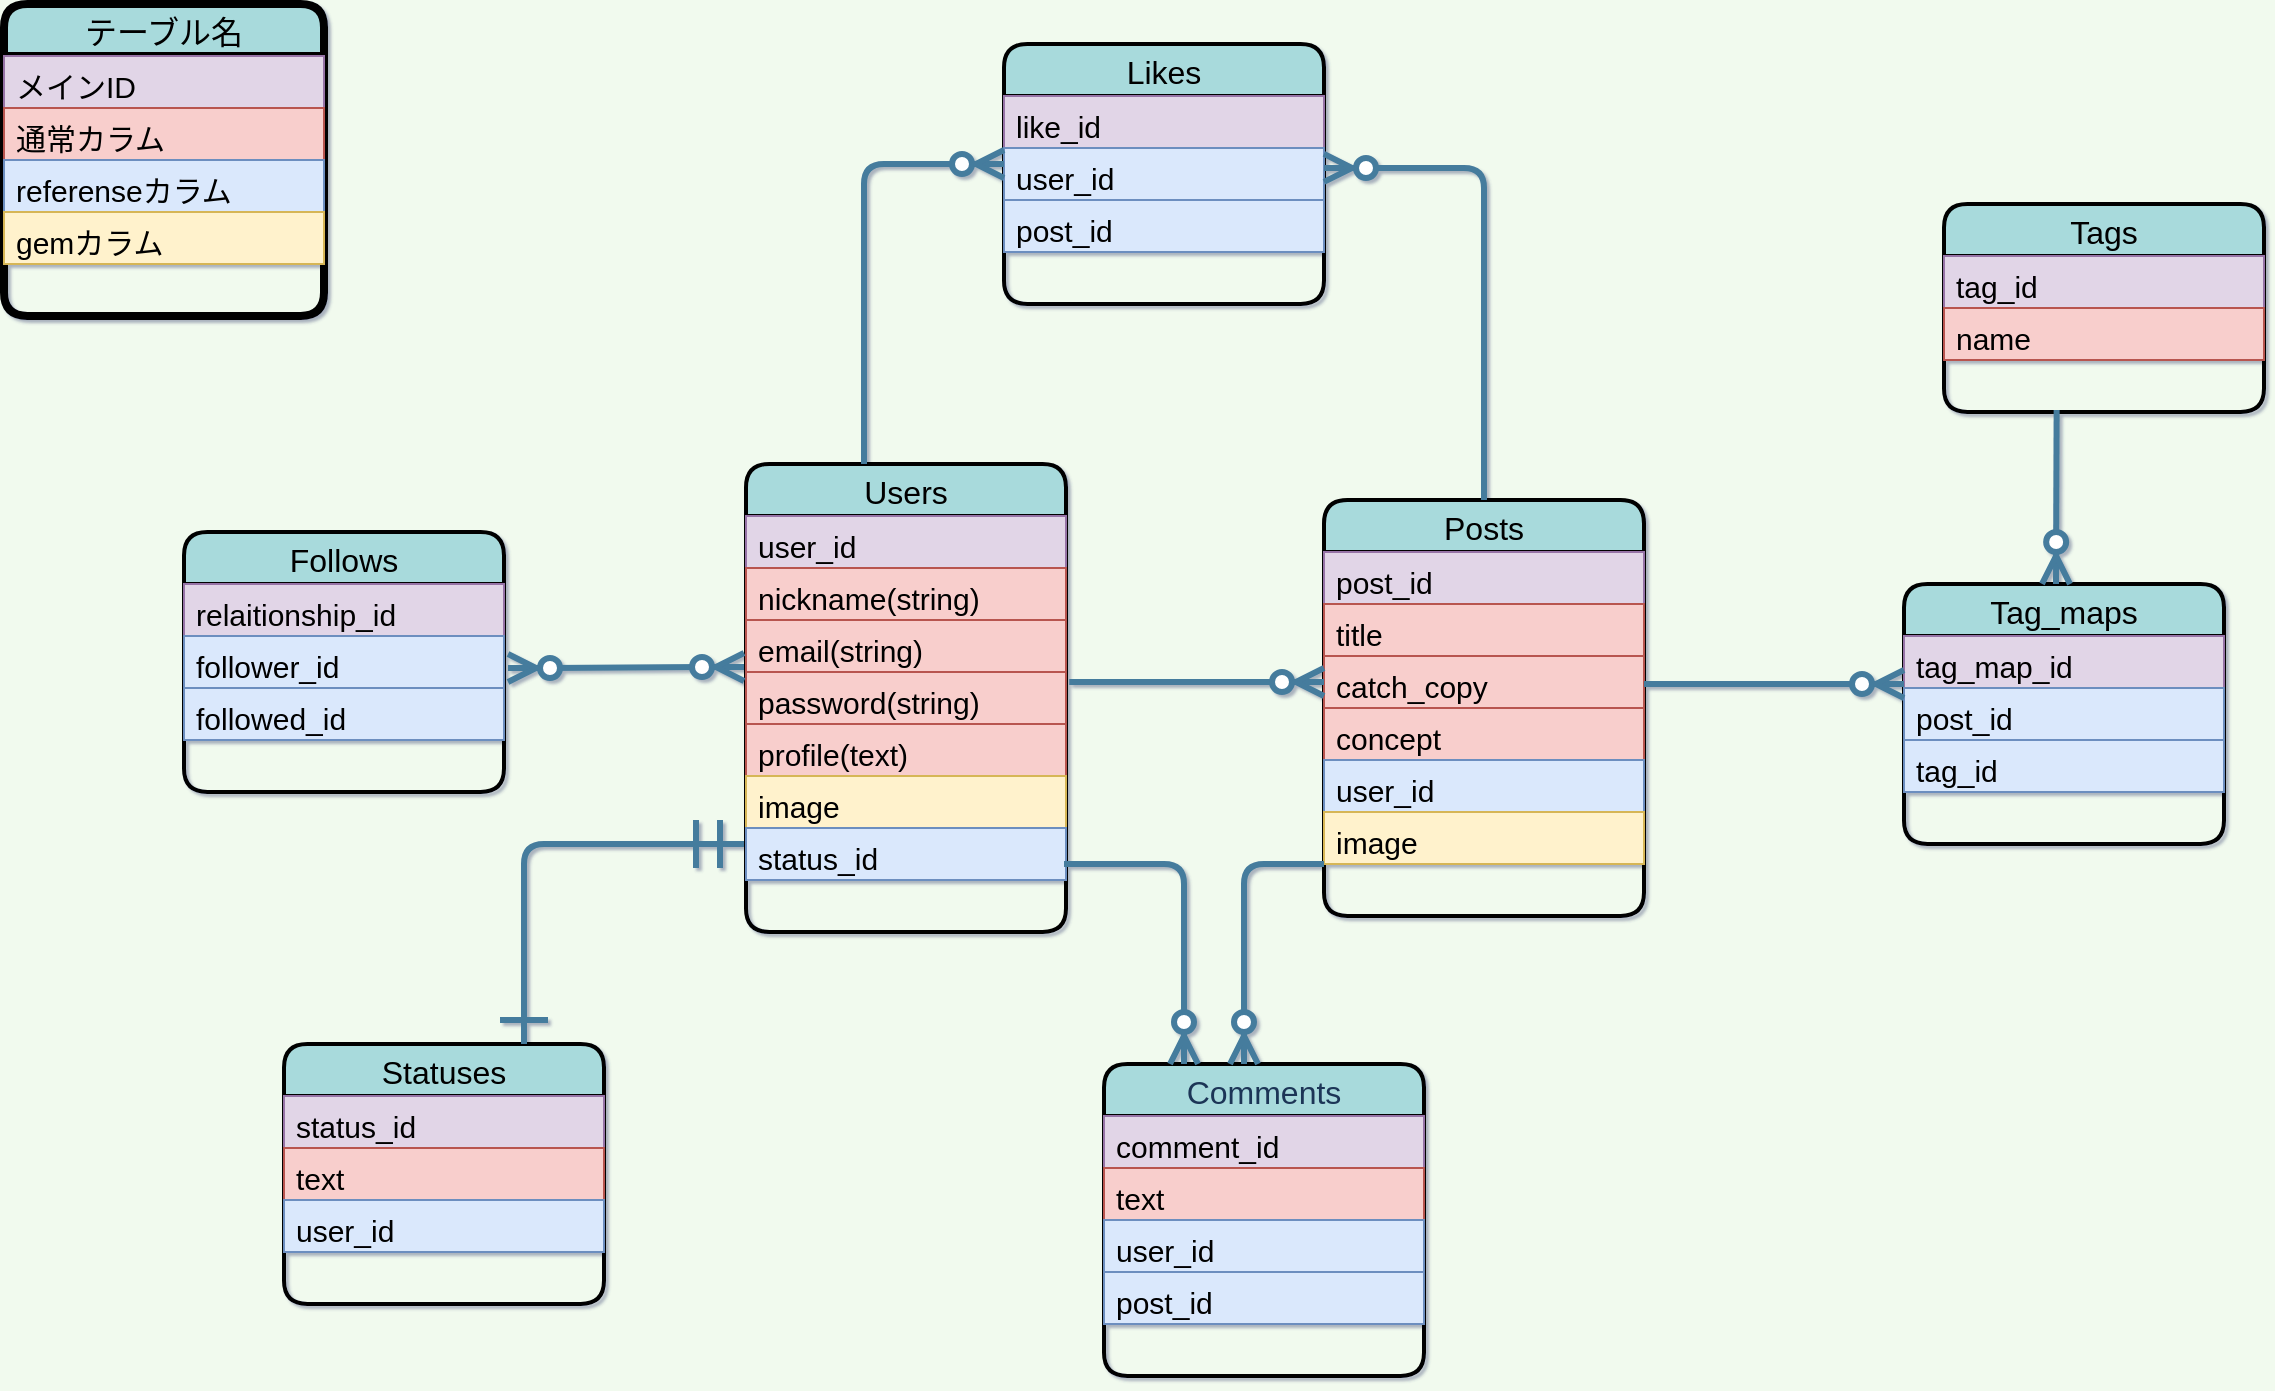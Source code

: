 <mxfile>
    <diagram id="H3uX23atY3ycE6rJ0-D_" name="Page-1">
        <mxGraphModel dx="1253" dy="907" grid="1" gridSize="10" guides="1" tooltips="1" connect="1" arrows="0" fold="1" page="1" pageScale="1" pageWidth="1200" pageHeight="800" background="#F1FAEE" math="0" shadow="1">
            <root>
                <mxCell id="0"/>
                <mxCell id="1" parent="0"/>
                <mxCell id="ZjW3DTVX6LmB8F-jiXN5-67" value="Users" style="swimlane;fontStyle=0;childLayout=stackLayout;horizontal=1;startSize=26;horizontalStack=0;resizeParent=1;resizeParentMax=0;resizeLast=0;collapsible=1;marginBottom=0;rounded=1;shadow=0;dashed=0;sketch=0;fontSize=16;strokeWidth=2;fillColor=#A8DADC;fontColor=#000000;strokeColor=#000000;" parent="1" vertex="1">
                    <mxGeometry x="381" y="240" width="160" height="234" as="geometry"/>
                </mxCell>
                <mxCell id="ZjW3DTVX6LmB8F-jiXN5-68" value="user_id" style="text;strokeColor=#9673a6;fillColor=#e1d5e7;align=left;verticalAlign=top;spacingLeft=4;spacingRight=4;overflow=hidden;rotatable=0;points=[[0,0.5],[1,0.5]];portConstraint=eastwest;fontColor=#000000;fontSize=15;" parent="ZjW3DTVX6LmB8F-jiXN5-67" vertex="1">
                    <mxGeometry y="26" width="160" height="26" as="geometry"/>
                </mxCell>
                <mxCell id="ZjW3DTVX6LmB8F-jiXN5-146" value="nickname(string)" style="text;strokeColor=#b85450;fillColor=#f8cecc;align=left;verticalAlign=top;spacingLeft=4;spacingRight=4;overflow=hidden;rotatable=0;points=[[0,0.5],[1,0.5]];portConstraint=eastwest;fontColor=#000000;fontSize=15;" parent="ZjW3DTVX6LmB8F-jiXN5-67" vertex="1">
                    <mxGeometry y="52" width="160" height="26" as="geometry"/>
                </mxCell>
                <mxCell id="ZjW3DTVX6LmB8F-jiXN5-135" value="email(string)" style="text;strokeColor=#b85450;fillColor=#f8cecc;align=left;verticalAlign=top;spacingLeft=4;spacingRight=4;overflow=hidden;rotatable=0;points=[[0,0.5],[1,0.5]];portConstraint=eastwest;fontColor=#000000;fontSize=15;" parent="ZjW3DTVX6LmB8F-jiXN5-67" vertex="1">
                    <mxGeometry y="78" width="160" height="26" as="geometry"/>
                </mxCell>
                <mxCell id="ZjW3DTVX6LmB8F-jiXN5-145" value="password(string)" style="text;strokeColor=#b85450;fillColor=#f8cecc;align=left;verticalAlign=top;spacingLeft=4;spacingRight=4;overflow=hidden;rotatable=0;points=[[0,0.5],[1,0.5]];portConstraint=eastwest;fontColor=#000000;fontSize=15;" parent="ZjW3DTVX6LmB8F-jiXN5-67" vertex="1">
                    <mxGeometry y="104" width="160" height="26" as="geometry"/>
                </mxCell>
                <mxCell id="ZjW3DTVX6LmB8F-jiXN5-147" value="profile(text)" style="text;strokeColor=#b85450;fillColor=#f8cecc;align=left;verticalAlign=top;spacingLeft=4;spacingRight=4;overflow=hidden;rotatable=0;points=[[0,0.5],[1,0.5]];portConstraint=eastwest;fontColor=#000000;fontSize=15;" parent="ZjW3DTVX6LmB8F-jiXN5-67" vertex="1">
                    <mxGeometry y="130" width="160" height="26" as="geometry"/>
                </mxCell>
                <mxCell id="ZjW3DTVX6LmB8F-jiXN5-150" value="image" style="text;strokeColor=#d6b656;fillColor=#fff2cc;align=left;verticalAlign=top;spacingLeft=4;spacingRight=4;overflow=hidden;rotatable=0;points=[[0,0.5],[1,0.5]];portConstraint=eastwest;fontColor=#000000;fontSize=15;" parent="ZjW3DTVX6LmB8F-jiXN5-67" vertex="1">
                    <mxGeometry y="156" width="160" height="26" as="geometry"/>
                </mxCell>
                <mxCell id="ZjW3DTVX6LmB8F-jiXN5-164" value="status_id" style="text;strokeColor=#6c8ebf;fillColor=#dae8fc;align=left;verticalAlign=top;spacingLeft=4;spacingRight=4;overflow=hidden;rotatable=0;points=[[0,0.5],[1,0.5]];portConstraint=eastwest;fontColor=#000000;fontSize=15;" parent="ZjW3DTVX6LmB8F-jiXN5-67" vertex="1">
                    <mxGeometry y="182" width="160" height="26" as="geometry"/>
                </mxCell>
                <mxCell id="ZjW3DTVX6LmB8F-jiXN5-81" value="  " style="text;align=left;verticalAlign=top;spacingLeft=4;spacingRight=4;overflow=hidden;rotatable=0;points=[[0,0.5],[1,0.5]];portConstraint=eastwest;fontColor=#000000;fontSize=15;" parent="ZjW3DTVX6LmB8F-jiXN5-67" vertex="1">
                    <mxGeometry y="208" width="160" height="26" as="geometry"/>
                </mxCell>
                <mxCell id="ZjW3DTVX6LmB8F-jiXN5-82" value="Posts" style="swimlane;fontStyle=0;childLayout=stackLayout;horizontal=1;startSize=26;horizontalStack=0;resizeParent=1;resizeParentMax=0;resizeLast=0;collapsible=1;marginBottom=0;rounded=1;shadow=0;dashed=0;sketch=0;fontSize=16;strokeWidth=2;fillColor=#A8DADC;fontColor=#000000;strokeColor=#000000;" parent="1" vertex="1">
                    <mxGeometry x="670" y="258" width="160" height="208" as="geometry"/>
                </mxCell>
                <mxCell id="ZjW3DTVX6LmB8F-jiXN5-83" value="post_id" style="text;strokeColor=#9673a6;fillColor=#e1d5e7;align=left;verticalAlign=top;spacingLeft=4;spacingRight=4;overflow=hidden;rotatable=0;points=[[0,0.5],[1,0.5]];portConstraint=eastwest;fontColor=#000000;fontSize=15;" parent="ZjW3DTVX6LmB8F-jiXN5-82" vertex="1">
                    <mxGeometry y="26" width="160" height="26" as="geometry"/>
                </mxCell>
                <mxCell id="ZjW3DTVX6LmB8F-jiXN5-136" value="title" style="text;strokeColor=#b85450;fillColor=#f8cecc;align=left;verticalAlign=top;spacingLeft=4;spacingRight=4;overflow=hidden;rotatable=0;points=[[0,0.5],[1,0.5]];portConstraint=eastwest;fontColor=#000000;fontSize=15;" parent="ZjW3DTVX6LmB8F-jiXN5-82" vertex="1">
                    <mxGeometry y="52" width="160" height="26" as="geometry"/>
                </mxCell>
                <mxCell id="ZjW3DTVX6LmB8F-jiXN5-148" value="catch_copy" style="text;strokeColor=#b85450;fillColor=#f8cecc;align=left;verticalAlign=top;spacingLeft=4;spacingRight=4;overflow=hidden;rotatable=0;points=[[0,0.5],[1,0.5]];portConstraint=eastwest;fontColor=#000000;fontSize=15;" parent="ZjW3DTVX6LmB8F-jiXN5-82" vertex="1">
                    <mxGeometry y="78" width="160" height="26" as="geometry"/>
                </mxCell>
                <mxCell id="ZjW3DTVX6LmB8F-jiXN5-149" value="concept" style="text;strokeColor=#b85450;fillColor=#f8cecc;align=left;verticalAlign=top;spacingLeft=4;spacingRight=4;overflow=hidden;rotatable=0;points=[[0,0.5],[1,0.5]];portConstraint=eastwest;fontColor=#000000;fontSize=15;" parent="ZjW3DTVX6LmB8F-jiXN5-82" vertex="1">
                    <mxGeometry y="104" width="160" height="26" as="geometry"/>
                </mxCell>
                <mxCell id="ZjW3DTVX6LmB8F-jiXN5-84" value="user_id" style="text;strokeColor=#6c8ebf;fillColor=#dae8fc;align=left;verticalAlign=top;spacingLeft=4;spacingRight=4;overflow=hidden;rotatable=0;points=[[0,0.5],[1,0.5]];portConstraint=eastwest;fontColor=#000000;fontSize=15;" parent="ZjW3DTVX6LmB8F-jiXN5-82" vertex="1">
                    <mxGeometry y="130" width="160" height="26" as="geometry"/>
                </mxCell>
                <mxCell id="ZjW3DTVX6LmB8F-jiXN5-85" value="image" style="text;strokeColor=#d6b656;fillColor=#fff2cc;align=left;verticalAlign=top;spacingLeft=4;spacingRight=4;overflow=hidden;rotatable=0;points=[[0,0.5],[1,0.5]];portConstraint=eastwest;fontColor=#000000;fontSize=15;" parent="ZjW3DTVX6LmB8F-jiXN5-82" vertex="1">
                    <mxGeometry y="156" width="160" height="26" as="geometry"/>
                </mxCell>
                <mxCell id="ZjW3DTVX6LmB8F-jiXN5-86" value="  " style="text;align=left;verticalAlign=top;spacingLeft=4;spacingRight=4;overflow=hidden;rotatable=0;points=[[0,0.5],[1,0.5]];portConstraint=eastwest;fontColor=#000000;fontSize=15;" parent="ZjW3DTVX6LmB8F-jiXN5-82" vertex="1">
                    <mxGeometry y="182" width="160" height="26" as="geometry"/>
                </mxCell>
                <mxCell id="ZjW3DTVX6LmB8F-jiXN5-95" value="Tag_maps" style="swimlane;fontStyle=0;childLayout=stackLayout;horizontal=1;startSize=26;horizontalStack=0;resizeParent=1;resizeParentMax=0;resizeLast=0;collapsible=1;marginBottom=0;rounded=1;shadow=0;dashed=0;sketch=0;fontSize=16;strokeWidth=2;fillColor=#A8DADC;fontColor=#000000;strokeColor=#000000;" parent="1" vertex="1">
                    <mxGeometry x="960" y="300" width="160" height="130" as="geometry"/>
                </mxCell>
                <mxCell id="ZjW3DTVX6LmB8F-jiXN5-96" value="tag_map_id" style="text;strokeColor=#9673a6;fillColor=#e1d5e7;align=left;verticalAlign=top;spacingLeft=4;spacingRight=4;overflow=hidden;rotatable=0;points=[[0,0.5],[1,0.5]];portConstraint=eastwest;fontColor=#000000;fontSize=15;" parent="ZjW3DTVX6LmB8F-jiXN5-95" vertex="1">
                    <mxGeometry y="26" width="160" height="26" as="geometry"/>
                </mxCell>
                <mxCell id="ZjW3DTVX6LmB8F-jiXN5-97" value="post_id" style="text;strokeColor=#6c8ebf;fillColor=#dae8fc;align=left;verticalAlign=top;spacingLeft=4;spacingRight=4;overflow=hidden;rotatable=0;points=[[0,0.5],[1,0.5]];portConstraint=eastwest;fontColor=#000000;fontSize=15;" parent="ZjW3DTVX6LmB8F-jiXN5-95" vertex="1">
                    <mxGeometry y="52" width="160" height="26" as="geometry"/>
                </mxCell>
                <mxCell id="ZjW3DTVX6LmB8F-jiXN5-155" value="tag_id" style="text;strokeColor=#6c8ebf;fillColor=#dae8fc;align=left;verticalAlign=top;spacingLeft=4;spacingRight=4;overflow=hidden;rotatable=0;points=[[0,0.5],[1,0.5]];portConstraint=eastwest;fontColor=#000000;fontSize=15;" parent="ZjW3DTVX6LmB8F-jiXN5-95" vertex="1">
                    <mxGeometry y="78" width="160" height="26" as="geometry"/>
                </mxCell>
                <mxCell id="ZjW3DTVX6LmB8F-jiXN5-99" value="  " style="text;align=left;verticalAlign=top;spacingLeft=4;spacingRight=4;overflow=hidden;rotatable=0;points=[[0,0.5],[1,0.5]];portConstraint=eastwest;fontColor=#000000;fontSize=15;" parent="ZjW3DTVX6LmB8F-jiXN5-95" vertex="1">
                    <mxGeometry y="104" width="160" height="26" as="geometry"/>
                </mxCell>
                <mxCell id="ZjW3DTVX6LmB8F-jiXN5-101" value="Likes" style="swimlane;fontStyle=0;childLayout=stackLayout;horizontal=1;startSize=26;horizontalStack=0;resizeParent=1;resizeParentMax=0;resizeLast=0;collapsible=1;marginBottom=0;rounded=1;shadow=0;dashed=0;sketch=0;fontSize=16;strokeWidth=2;fillColor=#A8DADC;fontColor=#000000;strokeColor=#000000;" parent="1" vertex="1">
                    <mxGeometry x="510" y="30" width="160" height="130" as="geometry"/>
                </mxCell>
                <mxCell id="ZjW3DTVX6LmB8F-jiXN5-102" value="like_id" style="text;strokeColor=#9673a6;fillColor=#e1d5e7;align=left;verticalAlign=top;spacingLeft=4;spacingRight=4;overflow=hidden;rotatable=0;points=[[0,0.5],[1,0.5]];portConstraint=eastwest;fontColor=#000000;fontSize=15;" parent="ZjW3DTVX6LmB8F-jiXN5-101" vertex="1">
                    <mxGeometry y="26" width="160" height="26" as="geometry"/>
                </mxCell>
                <mxCell id="ZjW3DTVX6LmB8F-jiXN5-103" value="user_id" style="text;strokeColor=#6c8ebf;fillColor=#dae8fc;align=left;verticalAlign=top;spacingLeft=4;spacingRight=4;overflow=hidden;rotatable=0;points=[[0,0.5],[1,0.5]];portConstraint=eastwest;fontColor=#000000;fontSize=15;" parent="ZjW3DTVX6LmB8F-jiXN5-101" vertex="1">
                    <mxGeometry y="52" width="160" height="26" as="geometry"/>
                </mxCell>
                <mxCell id="ZjW3DTVX6LmB8F-jiXN5-153" value="post_id" style="text;strokeColor=#6c8ebf;fillColor=#dae8fc;align=left;verticalAlign=top;spacingLeft=4;spacingRight=4;overflow=hidden;rotatable=0;points=[[0,0.5],[1,0.5]];portConstraint=eastwest;fontColor=#000000;fontSize=15;" parent="ZjW3DTVX6LmB8F-jiXN5-101" vertex="1">
                    <mxGeometry y="78" width="160" height="26" as="geometry"/>
                </mxCell>
                <mxCell id="ZjW3DTVX6LmB8F-jiXN5-105" value="  " style="text;align=left;verticalAlign=top;spacingLeft=4;spacingRight=4;overflow=hidden;rotatable=0;points=[[0,0.5],[1,0.5]];portConstraint=eastwest;fontColor=#000000;fontSize=15;" parent="ZjW3DTVX6LmB8F-jiXN5-101" vertex="1">
                    <mxGeometry y="104" width="160" height="26" as="geometry"/>
                </mxCell>
                <mxCell id="ZjW3DTVX6LmB8F-jiXN5-107" value="Follows" style="swimlane;fontStyle=0;childLayout=stackLayout;horizontal=1;startSize=26;horizontalStack=0;resizeParent=1;resizeParentMax=0;resizeLast=0;collapsible=1;marginBottom=0;rounded=1;shadow=0;dashed=0;sketch=0;fontSize=16;strokeWidth=2;fillColor=#A8DADC;fontColor=#000000;strokeColor=#000000;" parent="1" vertex="1">
                    <mxGeometry x="100" y="274" width="160" height="130" as="geometry"/>
                </mxCell>
                <mxCell id="ZjW3DTVX6LmB8F-jiXN5-139" value="relaitionship_id" style="text;strokeColor=#9673a6;fillColor=#e1d5e7;align=left;verticalAlign=top;spacingLeft=4;spacingRight=4;overflow=hidden;rotatable=0;points=[[0,0.5],[1,0.5]];portConstraint=eastwest;fontColor=#000000;fontSize=15;" parent="ZjW3DTVX6LmB8F-jiXN5-107" vertex="1">
                    <mxGeometry y="26" width="160" height="26" as="geometry"/>
                </mxCell>
                <mxCell id="ZjW3DTVX6LmB8F-jiXN5-109" value="follower_id" style="text;strokeColor=#6c8ebf;fillColor=#dae8fc;align=left;verticalAlign=top;spacingLeft=4;spacingRight=4;overflow=hidden;rotatable=0;points=[[0,0.5],[1,0.5]];portConstraint=eastwest;fontColor=#000000;fontSize=15;" parent="ZjW3DTVX6LmB8F-jiXN5-107" vertex="1">
                    <mxGeometry y="52" width="160" height="26" as="geometry"/>
                </mxCell>
                <mxCell id="ZjW3DTVX6LmB8F-jiXN5-165" value="followed_id" style="text;strokeColor=#6c8ebf;fillColor=#dae8fc;align=left;verticalAlign=top;spacingLeft=4;spacingRight=4;overflow=hidden;rotatable=0;points=[[0,0.5],[1,0.5]];portConstraint=eastwest;fontColor=#000000;fontSize=15;" parent="ZjW3DTVX6LmB8F-jiXN5-107" vertex="1">
                    <mxGeometry y="78" width="160" height="26" as="geometry"/>
                </mxCell>
                <mxCell id="ZjW3DTVX6LmB8F-jiXN5-111" value="  " style="text;align=left;verticalAlign=top;spacingLeft=4;spacingRight=4;overflow=hidden;rotatable=0;points=[[0,0.5],[1,0.5]];portConstraint=eastwest;fontColor=#000000;fontSize=15;" parent="ZjW3DTVX6LmB8F-jiXN5-107" vertex="1">
                    <mxGeometry y="104" width="160" height="26" as="geometry"/>
                </mxCell>
                <mxCell id="ZjW3DTVX6LmB8F-jiXN5-113" value="Tags" style="swimlane;fontStyle=0;childLayout=stackLayout;horizontal=1;startSize=26;horizontalStack=0;resizeParent=1;resizeParentMax=0;resizeLast=0;collapsible=1;marginBottom=0;rounded=1;shadow=0;dashed=0;sketch=0;fontSize=16;strokeWidth=2;fillColor=#A8DADC;fontColor=#000000;strokeColor=#000000;" parent="1" vertex="1">
                    <mxGeometry x="980" y="110" width="160" height="104" as="geometry"/>
                </mxCell>
                <mxCell id="ZjW3DTVX6LmB8F-jiXN5-114" value="tag_id" style="text;strokeColor=#9673a6;fillColor=#e1d5e7;align=left;verticalAlign=top;spacingLeft=4;spacingRight=4;overflow=hidden;rotatable=0;points=[[0,0.5],[1,0.5]];portConstraint=eastwest;fontColor=#000000;fontSize=15;" parent="ZjW3DTVX6LmB8F-jiXN5-113" vertex="1">
                    <mxGeometry y="26" width="160" height="26" as="geometry"/>
                </mxCell>
                <mxCell id="ZjW3DTVX6LmB8F-jiXN5-140" value="name" style="text;strokeColor=#b85450;fillColor=#f8cecc;align=left;verticalAlign=top;spacingLeft=4;spacingRight=4;overflow=hidden;rotatable=0;points=[[0,0.5],[1,0.5]];portConstraint=eastwest;fontColor=#000000;fontSize=15;" parent="ZjW3DTVX6LmB8F-jiXN5-113" vertex="1">
                    <mxGeometry y="52" width="160" height="26" as="geometry"/>
                </mxCell>
                <mxCell id="ZjW3DTVX6LmB8F-jiXN5-117" value="  " style="text;align=left;verticalAlign=top;spacingLeft=4;spacingRight=4;overflow=hidden;rotatable=0;points=[[0,0.5],[1,0.5]];portConstraint=eastwest;fontColor=#000000;fontSize=15;" parent="ZjW3DTVX6LmB8F-jiXN5-113" vertex="1">
                    <mxGeometry y="78" width="160" height="26" as="geometry"/>
                </mxCell>
                <mxCell id="ZjW3DTVX6LmB8F-jiXN5-119" value="Comments" style="swimlane;fontStyle=0;childLayout=stackLayout;horizontal=1;startSize=26;horizontalStack=0;resizeParent=1;resizeParentMax=0;resizeLast=0;collapsible=1;marginBottom=0;rounded=1;shadow=0;dashed=0;sketch=0;fontSize=16;fontColor=#1D3557;strokeWidth=2;fillColor=#A8DADC;strokeColor=#000000;" parent="1" vertex="1">
                    <mxGeometry x="560" y="540" width="160" height="156" as="geometry"/>
                </mxCell>
                <mxCell id="ZjW3DTVX6LmB8F-jiXN5-120" value="comment_id" style="text;strokeColor=#9673a6;fillColor=#e1d5e7;align=left;verticalAlign=top;spacingLeft=4;spacingRight=4;overflow=hidden;rotatable=0;points=[[0,0.5],[1,0.5]];portConstraint=eastwest;fontColor=#000000;fontSize=15;" parent="ZjW3DTVX6LmB8F-jiXN5-119" vertex="1">
                    <mxGeometry y="26" width="160" height="26" as="geometry"/>
                </mxCell>
                <mxCell id="ZjW3DTVX6LmB8F-jiXN5-144" value="text" style="text;strokeColor=#b85450;fillColor=#f8cecc;align=left;verticalAlign=top;spacingLeft=4;spacingRight=4;overflow=hidden;rotatable=0;points=[[0,0.5],[1,0.5]];portConstraint=eastwest;fontColor=#000000;fontSize=15;" parent="ZjW3DTVX6LmB8F-jiXN5-119" vertex="1">
                    <mxGeometry y="52" width="160" height="26" as="geometry"/>
                </mxCell>
                <mxCell id="ZjW3DTVX6LmB8F-jiXN5-121" value="user_id" style="text;strokeColor=#6c8ebf;fillColor=#dae8fc;align=left;verticalAlign=top;spacingLeft=4;spacingRight=4;overflow=hidden;rotatable=0;points=[[0,0.5],[1,0.5]];portConstraint=eastwest;fontColor=#000000;fontSize=15;" parent="ZjW3DTVX6LmB8F-jiXN5-119" vertex="1">
                    <mxGeometry y="78" width="160" height="26" as="geometry"/>
                </mxCell>
                <mxCell id="ZjW3DTVX6LmB8F-jiXN5-151" value="post_id" style="text;strokeColor=#6c8ebf;fillColor=#dae8fc;align=left;verticalAlign=top;spacingLeft=4;spacingRight=4;overflow=hidden;rotatable=0;points=[[0,0.5],[1,0.5]];portConstraint=eastwest;fontColor=#000000;fontSize=15;" parent="ZjW3DTVX6LmB8F-jiXN5-119" vertex="1">
                    <mxGeometry y="104" width="160" height="26" as="geometry"/>
                </mxCell>
                <mxCell id="ZjW3DTVX6LmB8F-jiXN5-123" value="  " style="text;align=left;verticalAlign=top;spacingLeft=4;spacingRight=4;overflow=hidden;rotatable=0;points=[[0,0.5],[1,0.5]];portConstraint=eastwest;fontSize=15;" parent="ZjW3DTVX6LmB8F-jiXN5-119" vertex="1">
                    <mxGeometry y="130" width="160" height="26" as="geometry"/>
                </mxCell>
                <mxCell id="ZjW3DTVX6LmB8F-jiXN5-125" value="テーブル名" style="swimlane;fontStyle=0;childLayout=stackLayout;horizontal=1;startSize=26;horizontalStack=0;resizeParent=1;resizeParentMax=0;resizeLast=0;collapsible=1;marginBottom=0;rounded=1;shadow=0;dashed=0;sketch=0;fontSize=16;strokeWidth=4;fillColor=#A8DADC;fontColor=#000000;strokeColor=#000000;" parent="1" vertex="1">
                    <mxGeometry x="10" y="10" width="160" height="156" as="geometry"/>
                </mxCell>
                <mxCell id="ZjW3DTVX6LmB8F-jiXN5-126" value="メインID" style="text;strokeColor=#9673a6;fillColor=#e1d5e7;align=left;verticalAlign=top;spacingLeft=4;spacingRight=4;overflow=hidden;rotatable=0;points=[[0,0.5],[1,0.5]];portConstraint=eastwest;fontColor=#000000;fontSize=15;" parent="ZjW3DTVX6LmB8F-jiXN5-125" vertex="1">
                    <mxGeometry y="26" width="160" height="26" as="geometry"/>
                </mxCell>
                <mxCell id="ZjW3DTVX6LmB8F-jiXN5-134" value="通常カラム" style="text;strokeColor=#b85450;fillColor=#f8cecc;align=left;verticalAlign=top;spacingLeft=4;spacingRight=4;overflow=hidden;rotatable=0;points=[[0,0.5],[1,0.5]];portConstraint=eastwest;fontColor=#000000;fontSize=15;" parent="ZjW3DTVX6LmB8F-jiXN5-125" vertex="1">
                    <mxGeometry y="52" width="160" height="26" as="geometry"/>
                </mxCell>
                <mxCell id="ZjW3DTVX6LmB8F-jiXN5-127" value="referenseカラム" style="text;strokeColor=#6c8ebf;fillColor=#dae8fc;align=left;verticalAlign=top;spacingLeft=4;spacingRight=4;overflow=hidden;rotatable=0;points=[[0,0.5],[1,0.5]];portConstraint=eastwest;fontColor=#000000;fontSize=15;" parent="ZjW3DTVX6LmB8F-jiXN5-125" vertex="1">
                    <mxGeometry y="78" width="160" height="26" as="geometry"/>
                </mxCell>
                <mxCell id="ZjW3DTVX6LmB8F-jiXN5-128" value="gemカラム" style="text;strokeColor=#d6b656;fillColor=#fff2cc;align=left;verticalAlign=top;spacingLeft=4;spacingRight=4;overflow=hidden;rotatable=0;points=[[0,0.5],[1,0.5]];portConstraint=eastwest;fontColor=#000000;fontSize=15;" parent="ZjW3DTVX6LmB8F-jiXN5-125" vertex="1">
                    <mxGeometry y="104" width="160" height="26" as="geometry"/>
                </mxCell>
                <mxCell id="ZjW3DTVX6LmB8F-jiXN5-133" value="  " style="text;align=left;verticalAlign=top;spacingLeft=4;spacingRight=4;overflow=hidden;rotatable=0;points=[[0,0.5],[1,0.5]];portConstraint=eastwest;fontColor=#000000;fontSize=15;" parent="ZjW3DTVX6LmB8F-jiXN5-125" vertex="1">
                    <mxGeometry y="130" width="160" height="26" as="geometry"/>
                </mxCell>
                <mxCell id="ZjW3DTVX6LmB8F-jiXN5-156" value="Statuses" style="swimlane;fontStyle=0;childLayout=stackLayout;horizontal=1;startSize=26;horizontalStack=0;resizeParent=1;resizeParentMax=0;resizeLast=0;collapsible=1;marginBottom=0;rounded=1;shadow=0;dashed=0;sketch=0;fontSize=16;strokeWidth=2;fillColor=#A8DADC;fontColor=#000000;strokeColor=#000000;" parent="1" vertex="1">
                    <mxGeometry x="150" y="530" width="160" height="130" as="geometry"/>
                </mxCell>
                <mxCell id="ZjW3DTVX6LmB8F-jiXN5-157" value="status_id" style="text;strokeColor=#9673a6;fillColor=#e1d5e7;align=left;verticalAlign=top;spacingLeft=4;spacingRight=4;overflow=hidden;rotatable=0;points=[[0,0.5],[1,0.5]];portConstraint=eastwest;fontColor=#000000;fontSize=15;" parent="ZjW3DTVX6LmB8F-jiXN5-156" vertex="1">
                    <mxGeometry y="26" width="160" height="26" as="geometry"/>
                </mxCell>
                <mxCell id="ZjW3DTVX6LmB8F-jiXN5-158" value="text" style="text;strokeColor=#b85450;fillColor=#f8cecc;align=left;verticalAlign=top;spacingLeft=4;spacingRight=4;overflow=hidden;rotatable=0;points=[[0,0.5],[1,0.5]];portConstraint=eastwest;fontColor=#000000;fontSize=15;" parent="ZjW3DTVX6LmB8F-jiXN5-156" vertex="1">
                    <mxGeometry y="52" width="160" height="26" as="geometry"/>
                </mxCell>
                <mxCell id="ZjW3DTVX6LmB8F-jiXN5-159" value="user_id" style="text;strokeColor=#6c8ebf;fillColor=#dae8fc;align=left;verticalAlign=top;spacingLeft=4;spacingRight=4;overflow=hidden;rotatable=0;points=[[0,0.5],[1,0.5]];portConstraint=eastwest;fontColor=#000000;fontSize=15;" parent="ZjW3DTVX6LmB8F-jiXN5-156" vertex="1">
                    <mxGeometry y="78" width="160" height="26" as="geometry"/>
                </mxCell>
                <mxCell id="ZjW3DTVX6LmB8F-jiXN5-161" value="  " style="text;align=left;verticalAlign=top;spacingLeft=4;spacingRight=4;overflow=hidden;rotatable=0;points=[[0,0.5],[1,0.5]];portConstraint=eastwest;fontColor=#000000;fontSize=15;" parent="ZjW3DTVX6LmB8F-jiXN5-156" vertex="1">
                    <mxGeometry y="104" width="160" height="26" as="geometry"/>
                </mxCell>
                <mxCell id="ZjW3DTVX6LmB8F-jiXN5-166" value="" style="edgeStyle=entityRelationEdgeStyle;fontSize=15;html=1;endArrow=ERzeroToMany;endFill=1;fontFamily=Verdana;startSize=20;strokeColor=#457B9D;fillColor=#A8DADC;entryX=0;entryY=0.5;entryDx=0;entryDy=0;strokeWidth=3;exitX=1.01;exitY=0.192;exitDx=0;exitDy=0;exitPerimeter=0;startArrow=none;startFill=0;endSize=10;fontColor=#000000;" parent="1" source="ZjW3DTVX6LmB8F-jiXN5-145" target="ZjW3DTVX6LmB8F-jiXN5-148" edge="1">
                    <mxGeometry width="100" height="100" relative="1" as="geometry">
                        <mxPoint x="530" y="350" as="sourcePoint"/>
                        <mxPoint x="630" y="250" as="targetPoint"/>
                    </mxGeometry>
                </mxCell>
                <mxCell id="ZjW3DTVX6LmB8F-jiXN5-167" value="" style="edgeStyle=entityRelationEdgeStyle;fontSize=15;html=1;endArrow=ERzeroToMany;endFill=1;fontFamily=Verdana;startSize=10;endSize=10;strokeColor=#457B9D;strokeWidth=3;fillColor=#A8DADC;startArrow=ERzeroToMany;startFill=1;fontColor=#000000;" parent="1" edge="1">
                    <mxGeometry width="100" height="100" relative="1" as="geometry">
                        <mxPoint x="262" y="342" as="sourcePoint"/>
                        <mxPoint x="380" y="341.5" as="targetPoint"/>
                    </mxGeometry>
                </mxCell>
                <mxCell id="ZjW3DTVX6LmB8F-jiXN5-169" value="" style="edgeStyle=orthogonalEdgeStyle;fontSize=15;html=1;endArrow=ERzeroToMany;endFill=1;fontFamily=Verdana;startSize=20;endSize=10;strokeColor=#457B9D;strokeWidth=3;fillColor=#A8DADC;startArrow=none;startFill=0;fontColor=#000000;" parent="1" source="ZjW3DTVX6LmB8F-jiXN5-67" edge="1">
                    <mxGeometry width="100" height="100" relative="1" as="geometry">
                        <mxPoint x="440" y="220" as="sourcePoint"/>
                        <mxPoint x="510" y="90" as="targetPoint"/>
                        <Array as="points">
                            <mxPoint x="440" y="90"/>
                        </Array>
                    </mxGeometry>
                </mxCell>
                <mxCell id="ZjW3DTVX6LmB8F-jiXN5-170" value="" style="edgeStyle=orthogonalEdgeStyle;fontSize=15;html=1;endArrow=ERmandOne;endFill=0;fontFamily=Verdana;startSize=20;endSize=20;strokeColor=#457B9D;strokeWidth=3;fillColor=#A8DADC;startArrow=ERone;startFill=0;fontColor=#000000;" parent="1" edge="1">
                    <mxGeometry width="100" height="100" relative="1" as="geometry">
                        <mxPoint x="270" y="530" as="sourcePoint"/>
                        <mxPoint x="380" y="430" as="targetPoint"/>
                        <Array as="points">
                            <mxPoint x="270" y="530"/>
                            <mxPoint x="270" y="430"/>
                        </Array>
                    </mxGeometry>
                </mxCell>
                <mxCell id="ZjW3DTVX6LmB8F-jiXN5-171" value="" style="edgeStyle=orthogonalEdgeStyle;fontSize=15;html=1;endArrow=none;endFill=0;fontFamily=Verdana;startSize=10;endSize=10;strokeColor=#457B9D;strokeWidth=3;fillColor=#A8DADC;startArrow=ERzeroToMany;startFill=1;fontColor=#000000;" parent="1" edge="1">
                    <mxGeometry width="100" height="100" relative="1" as="geometry">
                        <mxPoint x="630" y="540" as="sourcePoint"/>
                        <mxPoint x="670" y="440" as="targetPoint"/>
                        <Array as="points">
                            <mxPoint x="630" y="440"/>
                        </Array>
                    </mxGeometry>
                </mxCell>
                <mxCell id="ZjW3DTVX6LmB8F-jiXN5-172" value="" style="edgeStyle=orthogonalEdgeStyle;fontSize=15;html=1;endArrow=ERzeroToMany;endFill=1;fontFamily=Verdana;startSize=10;endSize=10;strokeColor=#457B9D;strokeWidth=3;fillColor=#A8DADC;entryX=0.25;entryY=0;entryDx=0;entryDy=0;startArrow=none;startFill=0;fontColor=#000000;" parent="1" target="ZjW3DTVX6LmB8F-jiXN5-119" edge="1">
                    <mxGeometry width="100" height="100" relative="1" as="geometry">
                        <mxPoint x="540" y="440" as="sourcePoint"/>
                        <mxPoint x="640" y="340" as="targetPoint"/>
                        <Array as="points">
                            <mxPoint x="600" y="440"/>
                        </Array>
                    </mxGeometry>
                </mxCell>
                <mxCell id="ZjW3DTVX6LmB8F-jiXN5-173" value="" style="fontSize=15;html=1;endArrow=none;endFill=0;fontFamily=Verdana;startSize=10;endSize=10;strokeColor=#457B9D;strokeWidth=3;fillColor=#A8DADC;entryX=0.352;entryY=0.962;entryDx=0;entryDy=0;entryPerimeter=0;startArrow=ERzeroToMany;startFill=1;fontColor=#000000;" parent="1" target="ZjW3DTVX6LmB8F-jiXN5-117" edge="1">
                    <mxGeometry width="100" height="100" relative="1" as="geometry">
                        <mxPoint x="1036" y="300" as="sourcePoint"/>
                        <mxPoint x="1100" y="210" as="targetPoint"/>
                    </mxGeometry>
                </mxCell>
                <mxCell id="ZjW3DTVX6LmB8F-jiXN5-174" value="" style="fontSize=15;html=1;endArrow=ERzeroToMany;endFill=1;fontFamily=Verdana;fontColor=#1D3557;startSize=10;endSize=10;strokeColor=#457B9D;strokeWidth=3;fillColor=#A8DADC;" parent="1" edge="1">
                    <mxGeometry width="100" height="100" relative="1" as="geometry">
                        <mxPoint x="830" y="350" as="sourcePoint"/>
                        <mxPoint x="960" y="350" as="targetPoint"/>
                    </mxGeometry>
                </mxCell>
                <mxCell id="ZjW3DTVX6LmB8F-jiXN5-175" value="" style="edgeStyle=orthogonalEdgeStyle;fontSize=15;html=1;endArrow=none;endFill=0;fontFamily=Verdana;startSize=10;endSize=10;strokeColor=#457B9D;strokeWidth=3;fillColor=#A8DADC;entryX=0.5;entryY=0;entryDx=0;entryDy=0;startArrow=ERzeroToMany;startFill=1;fontColor=#000000;" parent="1" target="ZjW3DTVX6LmB8F-jiXN5-82" edge="1">
                    <mxGeometry width="100" height="100" relative="1" as="geometry">
                        <mxPoint x="670" y="91.97" as="sourcePoint"/>
                        <mxPoint x="780" y="232.04" as="targetPoint"/>
                        <Array as="points">
                            <mxPoint x="750" y="92"/>
                        </Array>
                    </mxGeometry>
                </mxCell>
            </root>
        </mxGraphModel>
    </diagram>
</mxfile>